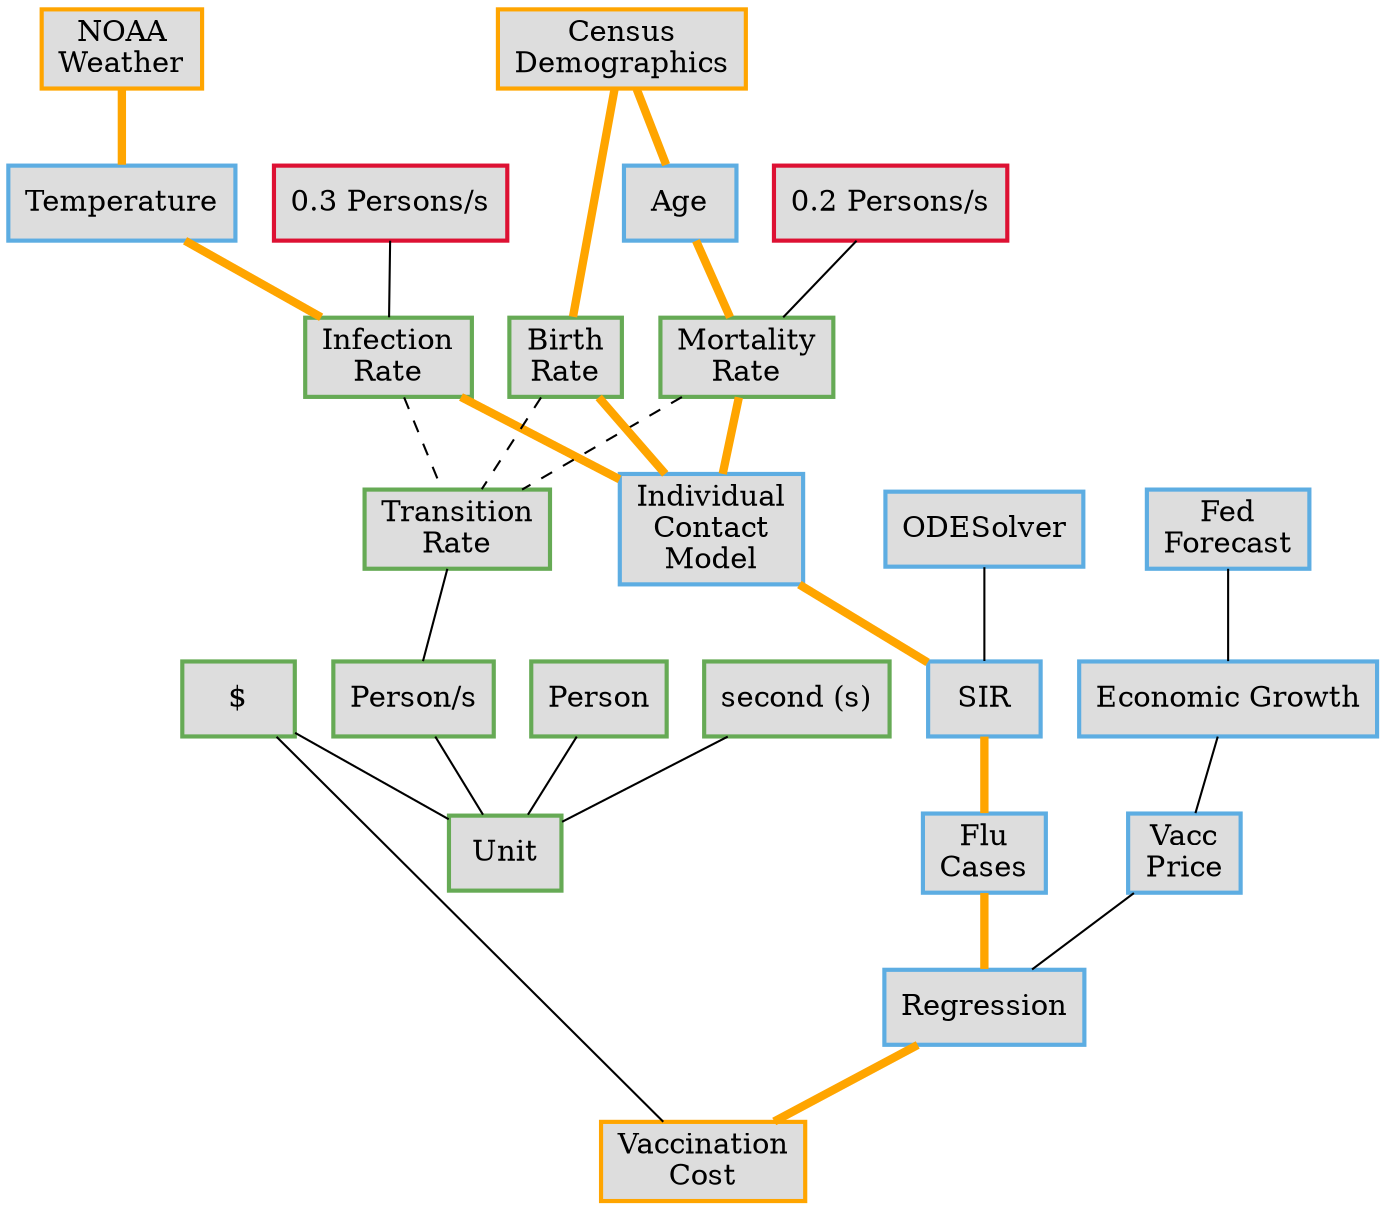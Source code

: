 digraph G {
  splines=false
  #fontsize=10
  #edge[weight=.2]
  #ratio=0.25
  #scale="10:1"
  #size=5,2
  pack="true"
  #rankdir="LR"
  edge [dir="none"]
  node [shape="record", style="filled", fillcolor="#dddddd",penwidth=2.0]
  ind -> epi [color=orange,penwidth=4.0]
  inf-> ind [color=orange,penwidth=4.0]
  thirty -> inf
  twenty -> mort
  mort -> ind [color=orange,penwidth=4.0]
  mort -> rate [style="dashed"]
  inf -> rate [style="dashed"]
  birth -> rate [style="dashed"]
  birth -> ind [color=orange,penwidth=4.0]

  rate -> personper
  person   -> unit
  personper-> unit
  second   -> unit
  dollars -> unit

  weather [label="NOAA\nWeather", color="orange"]
  cost    [label="Vaccination\nCost", color="orange"]

  node [color="#5DADE2"]
  fed  [label="Fed\nForecast"]
  demo [label="Census\nDemographics", color="orange"]
  epi  [label="SIR", color="#5DADE2"]
  ode  [label="ODESolver"]


  rate [label="{Transition\nRate}", color="#66AA55"]
  unit [label="Unit", color="#66AA55"]
  personper [label="Person/s", color="#66AA55"]
  person [label="Person", color="#66AA55"]
  second [label="second (s)", color="#66AA55"]
  dollars [label="$", color="#66AA55"]

  inf [label="Infection\nRate", color="#66AA55"]
  mort [label="Mortality\nRate", color="#66AA55"]
  birth [label="Birth\nRate",color="#66AA55"]
  twenty [label="0.2 Persons/s", color="#DD1133"]
  thirty [label="0.3 Persons/s", color="#DD1133"]

  ind [label="Individual\nContact\nModel",color="#5DADE2", pos="0,1"]
  temp [label="Temperature", color="#5DADE2"]
  age  [label="Age", color="#5DADE2"]
  dGDP [label="Economic Growth", color="#5DADE2"]
  cases [label="Flu\nCases", color="#5DADE2"]
  prices [label="Vacc\nPrice", color="#5DADE2"]

  temp -> inf [color=orange,penwidth=4.0]
  age -> mort [color=orange,penwidth=4.0]
  demo -> birth [color=orange,penwidth=4.0]
  dGDP -> prices
  epi -> cases  [color=orange,penwidth=4.0]
  prices -> regres
  cases  -> regres [color=orange,penwidth=4.0]

  weather -> temp [color=orange,penwidth=4.0]
  demo-> age [color=orange,penwidth=4.0]
  fed -> dGDP

  ode -> epi
  regres -> cost [color=orange,penwidth=4.0]
  dollars -> cost
  regres [label="Regression"]
}
